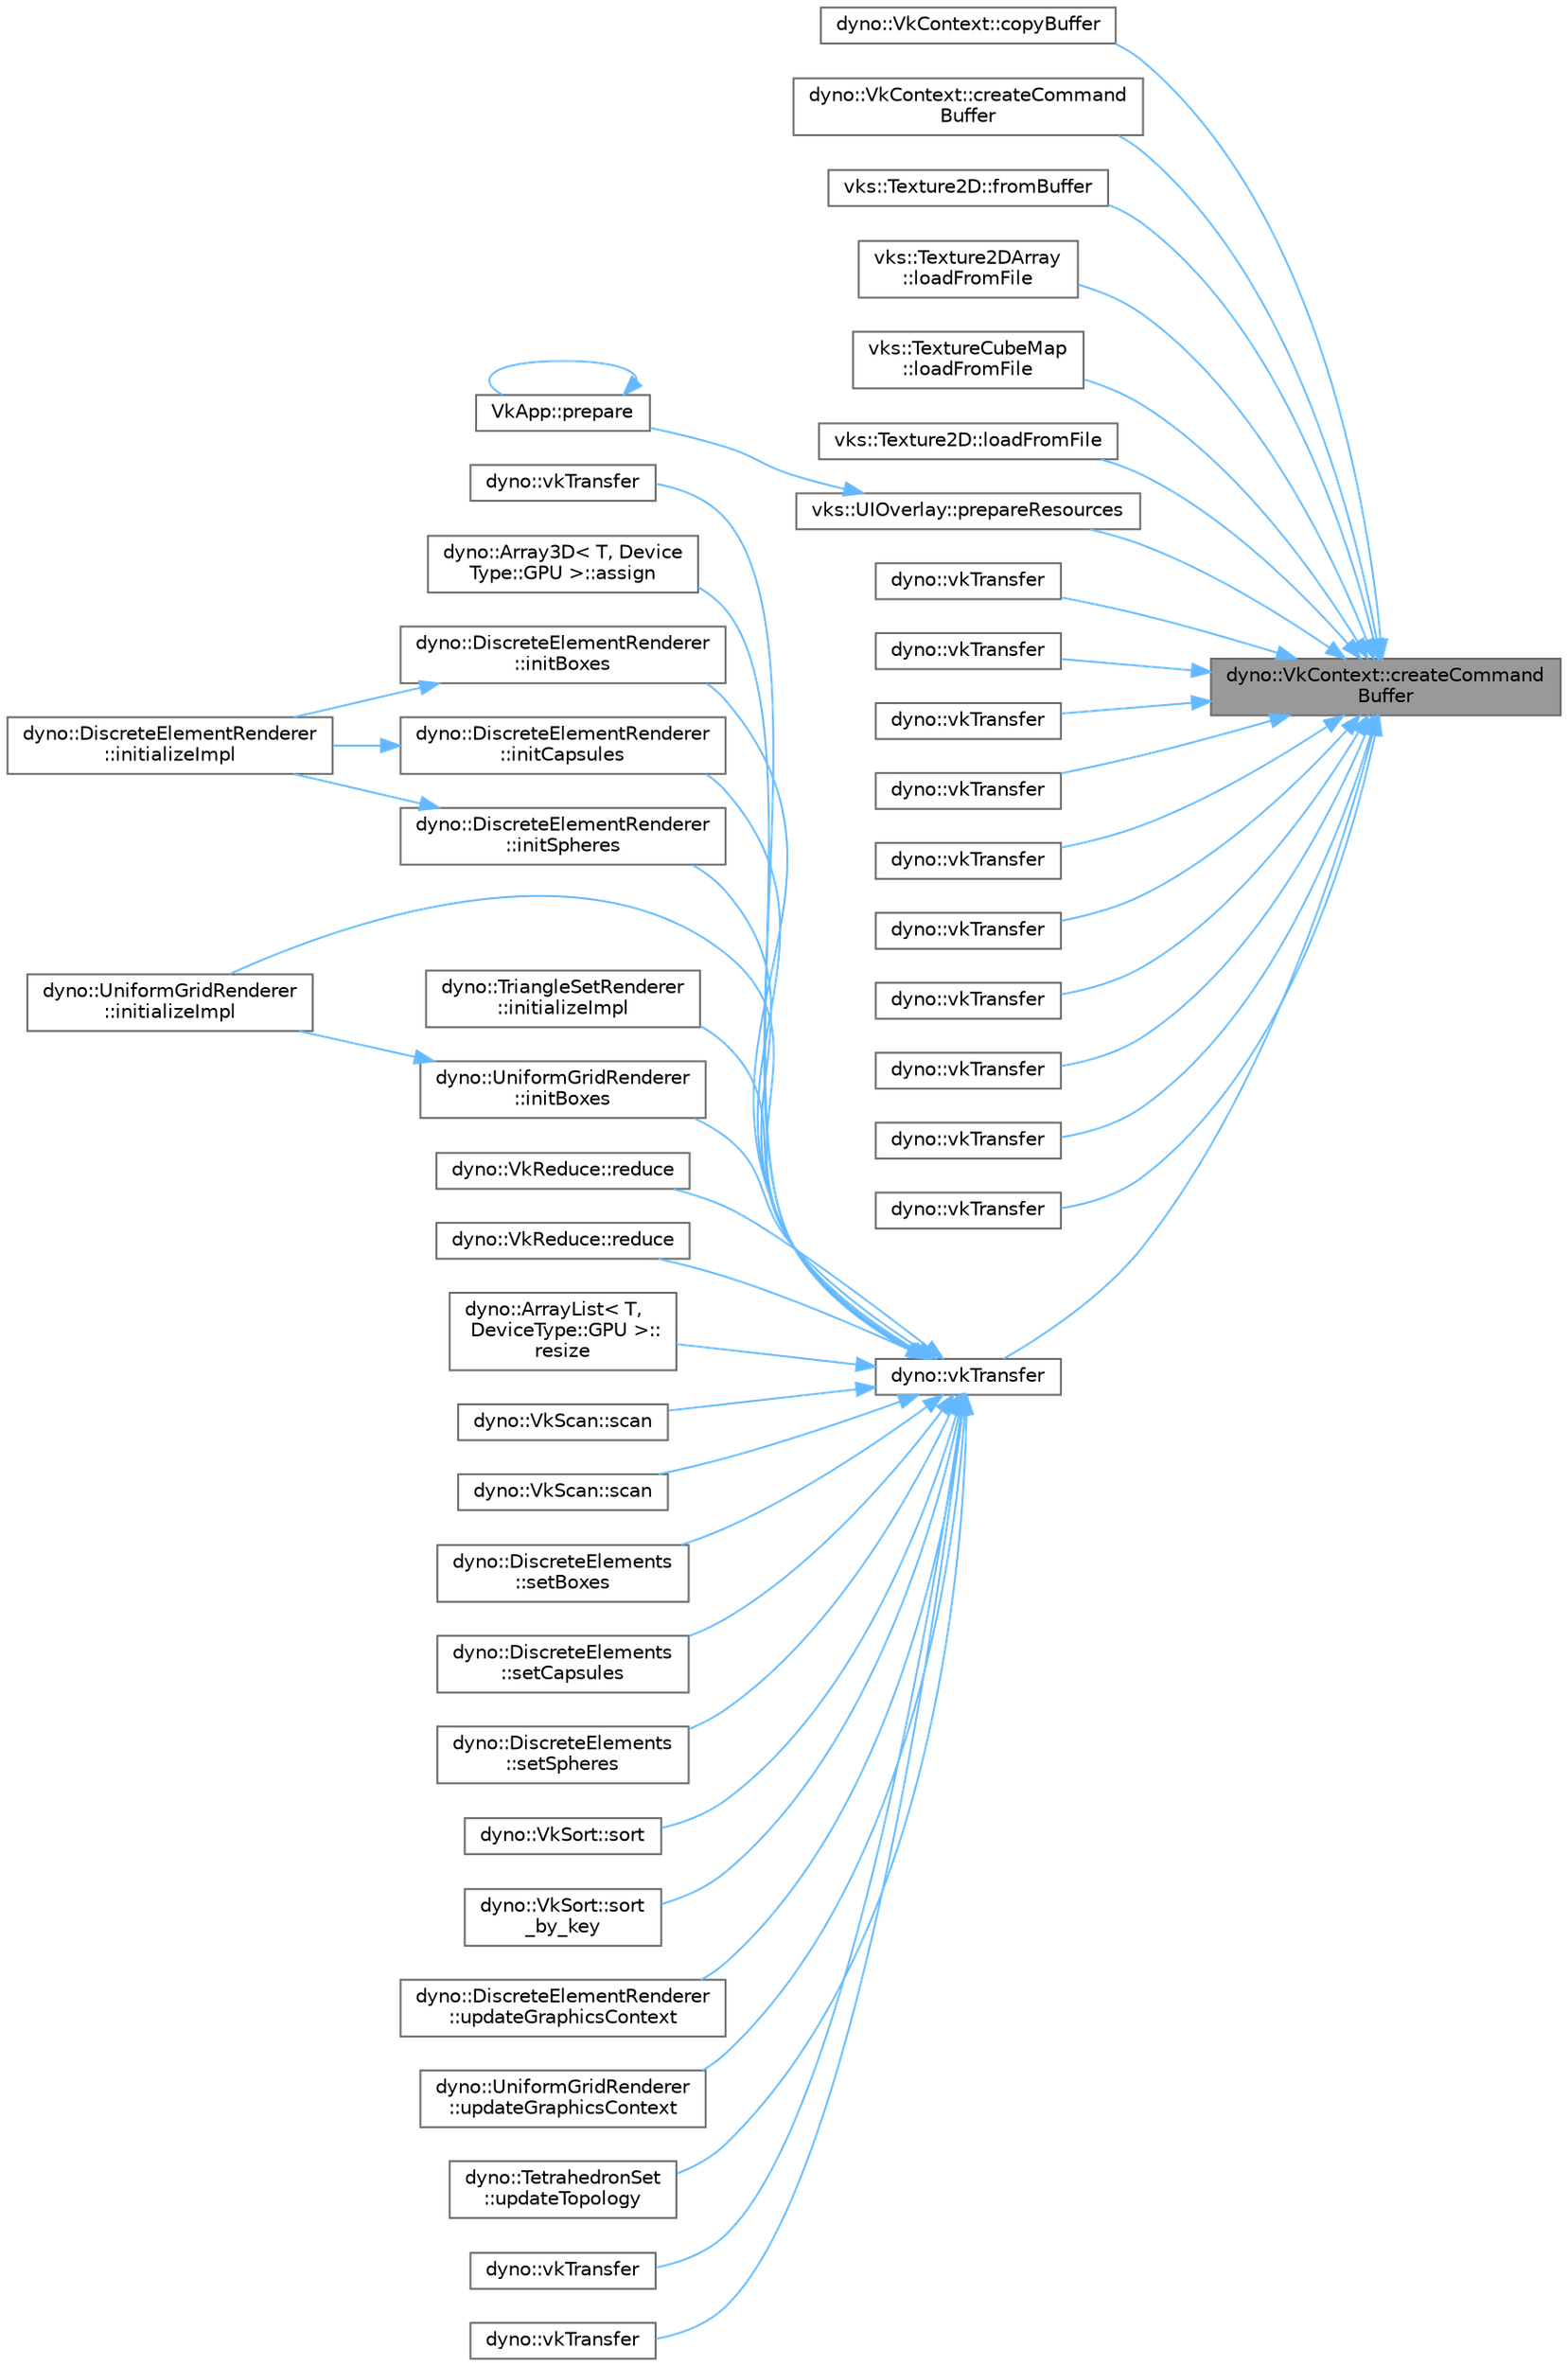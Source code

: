 digraph "dyno::VkContext::createCommandBuffer"
{
 // LATEX_PDF_SIZE
  bgcolor="transparent";
  edge [fontname=Helvetica,fontsize=10,labelfontname=Helvetica,labelfontsize=10];
  node [fontname=Helvetica,fontsize=10,shape=box,height=0.2,width=0.4];
  rankdir="RL";
  Node1 [id="Node000001",label="dyno::VkContext::createCommand\lBuffer",height=0.2,width=0.4,color="gray40", fillcolor="grey60", style="filled", fontcolor="black",tooltip=" "];
  Node1 -> Node2 [id="edge1_Node000001_Node000002",dir="back",color="steelblue1",style="solid",tooltip=" "];
  Node2 [id="Node000002",label="dyno::VkContext::copyBuffer",height=0.2,width=0.4,color="grey40", fillcolor="white", style="filled",URL="$classdyno_1_1_vk_context.html#a79a3bf896c584475c2955d58c5605107",tooltip=" "];
  Node1 -> Node3 [id="edge2_Node000001_Node000003",dir="back",color="steelblue1",style="solid",tooltip=" "];
  Node3 [id="Node000003",label="dyno::VkContext::createCommand\lBuffer",height=0.2,width=0.4,color="grey40", fillcolor="white", style="filled",URL="$classdyno_1_1_vk_context.html#abd6ef2ed133efc519a37e19848d6ed64",tooltip=" "];
  Node1 -> Node4 [id="edge3_Node000001_Node000004",dir="back",color="steelblue1",style="solid",tooltip=" "];
  Node4 [id="Node000004",label="vks::Texture2D::fromBuffer",height=0.2,width=0.4,color="grey40", fillcolor="white", style="filled",URL="$classvks_1_1_texture2_d.html#ac745dcca212ebf1c8b62ead200466462",tooltip=" "];
  Node1 -> Node5 [id="edge4_Node000001_Node000005",dir="back",color="steelblue1",style="solid",tooltip=" "];
  Node5 [id="Node000005",label="vks::Texture2DArray\l::loadFromFile",height=0.2,width=0.4,color="grey40", fillcolor="white", style="filled",URL="$classvks_1_1_texture2_d_array.html#ab04d9b5892e3f346bfc0a56b7a3b04d0",tooltip=" "];
  Node1 -> Node6 [id="edge5_Node000001_Node000006",dir="back",color="steelblue1",style="solid",tooltip=" "];
  Node6 [id="Node000006",label="vks::TextureCubeMap\l::loadFromFile",height=0.2,width=0.4,color="grey40", fillcolor="white", style="filled",URL="$classvks_1_1_texture_cube_map.html#ae31eb15998c8b0283547153a375a24f9",tooltip=" "];
  Node1 -> Node7 [id="edge6_Node000001_Node000007",dir="back",color="steelblue1",style="solid",tooltip=" "];
  Node7 [id="Node000007",label="vks::Texture2D::loadFromFile",height=0.2,width=0.4,color="grey40", fillcolor="white", style="filled",URL="$classvks_1_1_texture2_d.html#a84a769810d68c2bda48de43088513292",tooltip=" "];
  Node1 -> Node8 [id="edge7_Node000001_Node000008",dir="back",color="steelblue1",style="solid",tooltip=" "];
  Node8 [id="Node000008",label="vks::UIOverlay::prepareResources",height=0.2,width=0.4,color="grey40", fillcolor="white", style="filled",URL="$classvks_1_1_u_i_overlay.html#a172f4166d40c528b5265c77646939fae",tooltip=" "];
  Node8 -> Node9 [id="edge8_Node000008_Node000009",dir="back",color="steelblue1",style="solid",tooltip=" "];
  Node9 [id="Node000009",label="VkApp::prepare",height=0.2,width=0.4,color="grey40", fillcolor="white", style="filled",URL="$class_vk_app.html#aa232b32eb5b90698500190d0fe004cdb",tooltip="Prepares all Vulkan resources and functions required to run the sample."];
  Node9 -> Node9 [id="edge9_Node000009_Node000009",dir="back",color="steelblue1",style="solid",tooltip=" "];
  Node1 -> Node10 [id="edge10_Node000001_Node000010",dir="back",color="steelblue1",style="solid",tooltip=" "];
  Node10 [id="Node000010",label="dyno::vkTransfer",height=0.2,width=0.4,color="grey40", fillcolor="white", style="filled",URL="$namespacedyno.html#aa2ea8b70efdef724bf4aaf8a46e91ba5",tooltip=" "];
  Node1 -> Node11 [id="edge11_Node000001_Node000011",dir="back",color="steelblue1",style="solid",tooltip=" "];
  Node11 [id="Node000011",label="dyno::vkTransfer",height=0.2,width=0.4,color="grey40", fillcolor="white", style="filled",URL="$namespacedyno.html#ae1c9e579a1616912441125f34e9a076e",tooltip=" "];
  Node1 -> Node12 [id="edge12_Node000001_Node000012",dir="back",color="steelblue1",style="solid",tooltip=" "];
  Node12 [id="Node000012",label="dyno::vkTransfer",height=0.2,width=0.4,color="grey40", fillcolor="white", style="filled",URL="$namespacedyno.html#a83a1be2ea9b705aa846c3dd570e6a9db",tooltip=" "];
  Node1 -> Node13 [id="edge13_Node000001_Node000013",dir="back",color="steelblue1",style="solid",tooltip=" "];
  Node13 [id="Node000013",label="dyno::vkTransfer",height=0.2,width=0.4,color="grey40", fillcolor="white", style="filled",URL="$namespacedyno.html#a26e7f739cf2b791a93fa5fc99e255905",tooltip=" "];
  Node1 -> Node14 [id="edge14_Node000001_Node000014",dir="back",color="steelblue1",style="solid",tooltip=" "];
  Node14 [id="Node000014",label="dyno::vkTransfer",height=0.2,width=0.4,color="grey40", fillcolor="white", style="filled",URL="$namespacedyno.html#a0f99fecfe81fd70d9f11cbd25a151e8e",tooltip=" "];
  Node1 -> Node15 [id="edge15_Node000001_Node000015",dir="back",color="steelblue1",style="solid",tooltip=" "];
  Node15 [id="Node000015",label="dyno::vkTransfer",height=0.2,width=0.4,color="grey40", fillcolor="white", style="filled",URL="$namespacedyno.html#aa51e5cb5b8b533bd54480df90d445677",tooltip=" "];
  Node1 -> Node16 [id="edge16_Node000001_Node000016",dir="back",color="steelblue1",style="solid",tooltip=" "];
  Node16 [id="Node000016",label="dyno::vkTransfer",height=0.2,width=0.4,color="grey40", fillcolor="white", style="filled",URL="$namespacedyno.html#a8704f664e94c7e4c7f661eb7ff459a0d",tooltip=" "];
  Node1 -> Node17 [id="edge17_Node000001_Node000017",dir="back",color="steelblue1",style="solid",tooltip=" "];
  Node17 [id="Node000017",label="dyno::vkTransfer",height=0.2,width=0.4,color="grey40", fillcolor="white", style="filled",URL="$namespacedyno.html#a5a00b5a07313d3615ade9c42cabbb75f",tooltip=" "];
  Node1 -> Node18 [id="edge18_Node000001_Node000018",dir="back",color="steelblue1",style="solid",tooltip=" "];
  Node18 [id="Node000018",label="dyno::vkTransfer",height=0.2,width=0.4,color="grey40", fillcolor="white", style="filled",URL="$namespacedyno.html#a63290b0f173ee080104e240ba8da2191",tooltip=" "];
  Node1 -> Node19 [id="edge19_Node000001_Node000019",dir="back",color="steelblue1",style="solid",tooltip=" "];
  Node19 [id="Node000019",label="dyno::vkTransfer",height=0.2,width=0.4,color="grey40", fillcolor="white", style="filled",URL="$namespacedyno.html#a8ff66ec74d49070c7d7123da3af675b6",tooltip=" "];
  Node1 -> Node20 [id="edge20_Node000001_Node000020",dir="back",color="steelblue1",style="solid",tooltip=" "];
  Node20 [id="Node000020",label="dyno::vkTransfer",height=0.2,width=0.4,color="grey40", fillcolor="white", style="filled",URL="$namespacedyno.html#adc5f45c2a361d9e356051f6aa6b13a5f",tooltip=" "];
  Node20 -> Node21 [id="edge21_Node000020_Node000021",dir="back",color="steelblue1",style="solid",tooltip=" "];
  Node21 [id="Node000021",label="dyno::Array3D\< T, Device\lType::GPU \>::assign",height=0.2,width=0.4,color="grey40", fillcolor="white", style="filled",URL="$classdyno_1_1_array3_d_3_01_t_00_01_device_type_1_1_g_p_u_01_4.html#a9387be8152b7cca960f438ba9121b9fc",tooltip=" "];
  Node20 -> Node22 [id="edge22_Node000020_Node000022",dir="back",color="steelblue1",style="solid",tooltip=" "];
  Node22 [id="Node000022",label="dyno::DiscreteElementRenderer\l::initBoxes",height=0.2,width=0.4,color="grey40", fillcolor="white", style="filled",URL="$classdyno_1_1_discrete_element_renderer.html#a237d475786bf5c195ae5629681cee7c5",tooltip=" "];
  Node22 -> Node23 [id="edge23_Node000022_Node000023",dir="back",color="steelblue1",style="solid",tooltip=" "];
  Node23 [id="Node000023",label="dyno::DiscreteElementRenderer\l::initializeImpl",height=0.2,width=0.4,color="grey40", fillcolor="white", style="filled",URL="$classdyno_1_1_discrete_element_renderer.html#a0a11859b38532c52718450df80b3fdf1",tooltip=" "];
  Node20 -> Node24 [id="edge24_Node000020_Node000024",dir="back",color="steelblue1",style="solid",tooltip=" "];
  Node24 [id="Node000024",label="dyno::UniformGridRenderer\l::initBoxes",height=0.2,width=0.4,color="grey40", fillcolor="white", style="filled",URL="$classdyno_1_1_uniform_grid_renderer.html#abef50f9c359af5c060cc29dfc3e6ffd6",tooltip=" "];
  Node24 -> Node25 [id="edge25_Node000024_Node000025",dir="back",color="steelblue1",style="solid",tooltip=" "];
  Node25 [id="Node000025",label="dyno::UniformGridRenderer\l::initializeImpl",height=0.2,width=0.4,color="grey40", fillcolor="white", style="filled",URL="$classdyno_1_1_uniform_grid_renderer.html#ab184d2155c82a06f02d53d926d26a320",tooltip=" "];
  Node20 -> Node26 [id="edge26_Node000020_Node000026",dir="back",color="steelblue1",style="solid",tooltip=" "];
  Node26 [id="Node000026",label="dyno::DiscreteElementRenderer\l::initCapsules",height=0.2,width=0.4,color="grey40", fillcolor="white", style="filled",URL="$classdyno_1_1_discrete_element_renderer.html#abecf6640e344015568c027e20dd9d8d9",tooltip=" "];
  Node26 -> Node23 [id="edge27_Node000026_Node000023",dir="back",color="steelblue1",style="solid",tooltip=" "];
  Node20 -> Node27 [id="edge28_Node000020_Node000027",dir="back",color="steelblue1",style="solid",tooltip=" "];
  Node27 [id="Node000027",label="dyno::TriangleSetRenderer\l::initializeImpl",height=0.2,width=0.4,color="grey40", fillcolor="white", style="filled",URL="$classdyno_1_1_triangle_set_renderer.html#a8f6938982936894538a2b36e2eb008a6",tooltip=" "];
  Node20 -> Node25 [id="edge29_Node000020_Node000025",dir="back",color="steelblue1",style="solid",tooltip=" "];
  Node20 -> Node28 [id="edge30_Node000020_Node000028",dir="back",color="steelblue1",style="solid",tooltip=" "];
  Node28 [id="Node000028",label="dyno::DiscreteElementRenderer\l::initSpheres",height=0.2,width=0.4,color="grey40", fillcolor="white", style="filled",URL="$classdyno_1_1_discrete_element_renderer.html#a87527d5bea5642a3c7f62af4a3bb068a",tooltip=" "];
  Node28 -> Node23 [id="edge31_Node000028_Node000023",dir="back",color="steelblue1",style="solid",tooltip=" "];
  Node20 -> Node29 [id="edge32_Node000020_Node000029",dir="back",color="steelblue1",style="solid",tooltip=" "];
  Node29 [id="Node000029",label="dyno::VkReduce::reduce",height=0.2,width=0.4,color="grey40", fillcolor="white", style="filled",URL="$classdyno_1_1_vk_reduce.html#aedbef0d1b37f08c95f83de88258e9145",tooltip=" "];
  Node20 -> Node30 [id="edge33_Node000020_Node000030",dir="back",color="steelblue1",style="solid",tooltip=" "];
  Node30 [id="Node000030",label="dyno::VkReduce::reduce",height=0.2,width=0.4,color="grey40", fillcolor="white", style="filled",URL="$classdyno_1_1_vk_reduce.html#a6ceb503c7e89d56d55496275a8dd63f1",tooltip=" "];
  Node20 -> Node31 [id="edge34_Node000020_Node000031",dir="back",color="steelblue1",style="solid",tooltip=" "];
  Node31 [id="Node000031",label="dyno::ArrayList\< T,\l DeviceType::GPU \>::\lresize",height=0.2,width=0.4,color="grey40", fillcolor="white", style="filled",URL="$classdyno_1_1_array_list_3_01_t_00_01_device_type_1_1_g_p_u_01_4.html#aaef06f2c2d4f4eccdc8bea29872bac21",tooltip=" "];
  Node20 -> Node32 [id="edge35_Node000020_Node000032",dir="back",color="steelblue1",style="solid",tooltip=" "];
  Node32 [id="Node000032",label="dyno::VkScan::scan",height=0.2,width=0.4,color="grey40", fillcolor="white", style="filled",URL="$classdyno_1_1_vk_scan.html#ad123db5ba29d53977aa6d36f41224fdf",tooltip=" "];
  Node20 -> Node33 [id="edge36_Node000020_Node000033",dir="back",color="steelblue1",style="solid",tooltip=" "];
  Node33 [id="Node000033",label="dyno::VkScan::scan",height=0.2,width=0.4,color="grey40", fillcolor="white", style="filled",URL="$classdyno_1_1_vk_scan.html#a6dcd2288683f04f5f369a998b08556bf",tooltip=" "];
  Node20 -> Node34 [id="edge37_Node000020_Node000034",dir="back",color="steelblue1",style="solid",tooltip=" "];
  Node34 [id="Node000034",label="dyno::DiscreteElements\l::setBoxes",height=0.2,width=0.4,color="grey40", fillcolor="white", style="filled",URL="$classdyno_1_1_discrete_elements.html#ad6c32cb8a4783396f127c3109f481168",tooltip=" "];
  Node20 -> Node35 [id="edge38_Node000020_Node000035",dir="back",color="steelblue1",style="solid",tooltip=" "];
  Node35 [id="Node000035",label="dyno::DiscreteElements\l::setCapsules",height=0.2,width=0.4,color="grey40", fillcolor="white", style="filled",URL="$classdyno_1_1_discrete_elements.html#a559316b056c72c62c87db6ce6cb1effa",tooltip=" "];
  Node20 -> Node36 [id="edge39_Node000020_Node000036",dir="back",color="steelblue1",style="solid",tooltip=" "];
  Node36 [id="Node000036",label="dyno::DiscreteElements\l::setSpheres",height=0.2,width=0.4,color="grey40", fillcolor="white", style="filled",URL="$classdyno_1_1_discrete_elements.html#acf0de44792d1cb8f8c577c5d432863ea",tooltip=" "];
  Node20 -> Node37 [id="edge40_Node000020_Node000037",dir="back",color="steelblue1",style="solid",tooltip=" "];
  Node37 [id="Node000037",label="dyno::VkSort::sort",height=0.2,width=0.4,color="grey40", fillcolor="white", style="filled",URL="$classdyno_1_1_vk_sort.html#a9add5390515e0d976c49e3edf095e5de",tooltip=" "];
  Node20 -> Node38 [id="edge41_Node000020_Node000038",dir="back",color="steelblue1",style="solid",tooltip=" "];
  Node38 [id="Node000038",label="dyno::VkSort::sort\l_by_key",height=0.2,width=0.4,color="grey40", fillcolor="white", style="filled",URL="$classdyno_1_1_vk_sort.html#ab4c9da2b2edce86fe6812bcbec953481",tooltip=" "];
  Node20 -> Node39 [id="edge42_Node000020_Node000039",dir="back",color="steelblue1",style="solid",tooltip=" "];
  Node39 [id="Node000039",label="dyno::DiscreteElementRenderer\l::updateGraphicsContext",height=0.2,width=0.4,color="grey40", fillcolor="white", style="filled",URL="$classdyno_1_1_discrete_element_renderer.html#a3c8815963631e18c9ed355b6e44faf1a",tooltip=" "];
  Node20 -> Node40 [id="edge43_Node000020_Node000040",dir="back",color="steelblue1",style="solid",tooltip=" "];
  Node40 [id="Node000040",label="dyno::UniformGridRenderer\l::updateGraphicsContext",height=0.2,width=0.4,color="grey40", fillcolor="white", style="filled",URL="$classdyno_1_1_uniform_grid_renderer.html#a18bd67ade5a4dedcde4b1056eda9b9d3",tooltip=" "];
  Node20 -> Node41 [id="edge44_Node000020_Node000041",dir="back",color="steelblue1",style="solid",tooltip=" "];
  Node41 [id="Node000041",label="dyno::TetrahedronSet\l::updateTopology",height=0.2,width=0.4,color="grey40", fillcolor="white", style="filled",URL="$classdyno_1_1_tetrahedron_set.html#a24fea3108002b8176f28dad847fce8a7",tooltip=" "];
  Node20 -> Node42 [id="edge45_Node000020_Node000042",dir="back",color="steelblue1",style="solid",tooltip=" "];
  Node42 [id="Node000042",label="dyno::vkTransfer",height=0.2,width=0.4,color="grey40", fillcolor="white", style="filled",URL="$namespacedyno.html#adeba824071d2350f9bee8d1f74fef244",tooltip=" "];
  Node20 -> Node43 [id="edge46_Node000020_Node000043",dir="back",color="steelblue1",style="solid",tooltip=" "];
  Node43 [id="Node000043",label="dyno::vkTransfer",height=0.2,width=0.4,color="grey40", fillcolor="white", style="filled",URL="$namespacedyno.html#a34cb01788e4a0bcca9084890b3b0488f",tooltip=" "];
  Node20 -> Node44 [id="edge47_Node000020_Node000044",dir="back",color="steelblue1",style="solid",tooltip=" "];
  Node44 [id="Node000044",label="dyno::vkTransfer",height=0.2,width=0.4,color="grey40", fillcolor="white", style="filled",URL="$namespacedyno.html#a579af54ab01fb868ea5d00926333ff7f",tooltip=" "];
}
